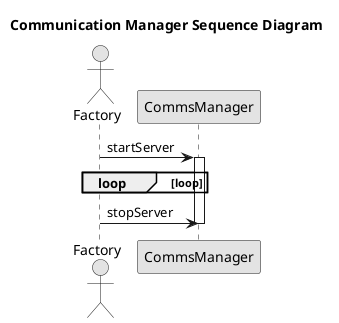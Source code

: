 @startuml

skinparam linetype ortho
skinparam Monochrome true
skinparam classAttributeIconSize 0

title Communication Manager Sequence Diagram
actor Factory


Factory-> CommsManager: startServer
activate CommsManager
loop loop

end

Factory-> CommsManager: stopServer

deactivate CommsManager

@enduml